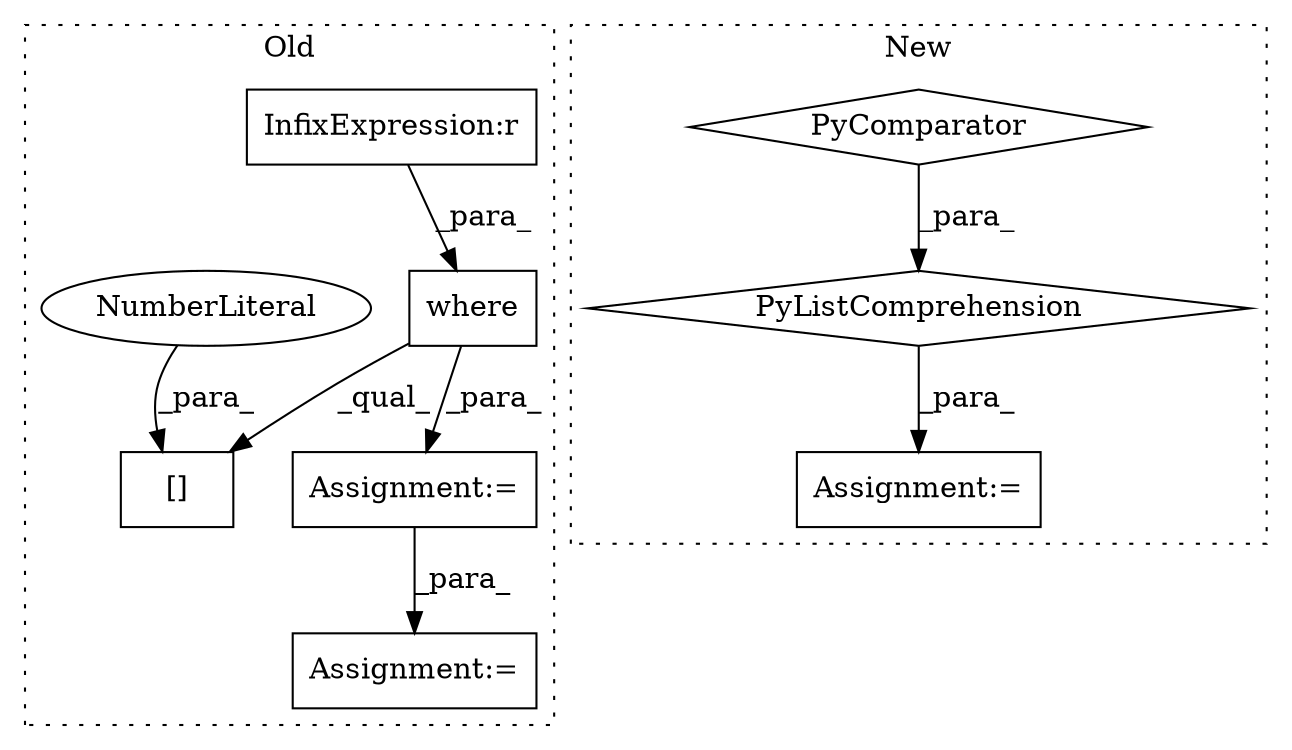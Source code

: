 digraph G {
subgraph cluster0 {
1 [label="where" a="32" s="1465,1487" l="6,1" shape="box"];
5 [label="Assignment:=" a="7" s="1872" l="2" shape="box"];
6 [label="InfixExpression:r" a="27" s="1480" l="4" shape="box"];
7 [label="Assignment:=" a="7" s="1458" l="1" shape="box"];
8 [label="[]" a="2" s="1459,1490" l="30,1" shape="box"];
9 [label="NumberLiteral" a="34" s="1489" l="1" shape="ellipse"];
label = "Old";
style="dotted";
}
subgraph cluster1 {
2 [label="PyComparator" a="113" s="1293" l="44" shape="diamond"];
3 [label="Assignment:=" a="7" s="1189" l="12" shape="box"];
4 [label="PyListComprehension" a="109" s="1201" l="144" shape="diamond"];
label = "New";
style="dotted";
}
1 -> 7 [label="_para_"];
1 -> 8 [label="_qual_"];
2 -> 4 [label="_para_"];
4 -> 3 [label="_para_"];
6 -> 1 [label="_para_"];
7 -> 5 [label="_para_"];
9 -> 8 [label="_para_"];
}
